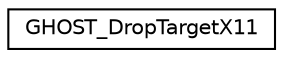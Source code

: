 digraph G
{
  edge [fontname="Helvetica",fontsize="10",labelfontname="Helvetica",labelfontsize="10"];
  node [fontname="Helvetica",fontsize="10",shape=record];
  rankdir=LR;
  Node1 [label="GHOST_DropTargetX11",height=0.2,width=0.4,color="black", fillcolor="white", style="filled",URL="$df/dd9/classGHOST__DropTargetX11.html"];
}
